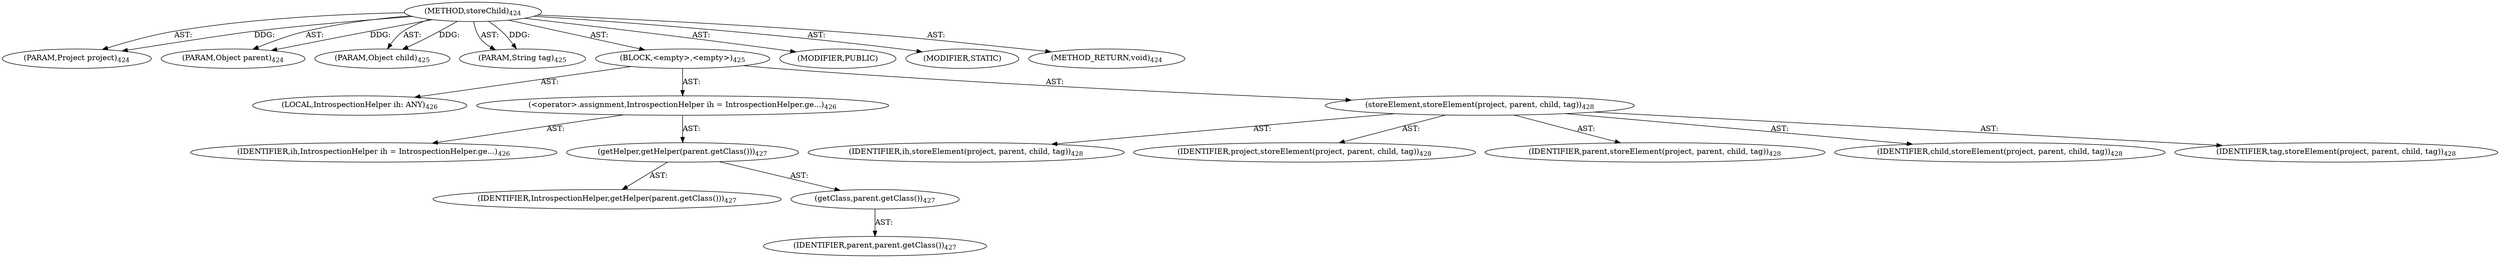 digraph "storeChild" {  
"111669149706" [label = <(METHOD,storeChild)<SUB>424</SUB>> ]
"115964117011" [label = <(PARAM,Project project)<SUB>424</SUB>> ]
"115964117012" [label = <(PARAM,Object parent)<SUB>424</SUB>> ]
"115964117013" [label = <(PARAM,Object child)<SUB>425</SUB>> ]
"115964117014" [label = <(PARAM,String tag)<SUB>425</SUB>> ]
"25769803821" [label = <(BLOCK,&lt;empty&gt;,&lt;empty&gt;)<SUB>425</SUB>> ]
"94489280531" [label = <(LOCAL,IntrospectionHelper ih: ANY)<SUB>426</SUB>> ]
"30064771208" [label = <(&lt;operator&gt;.assignment,IntrospectionHelper ih = IntrospectionHelper.ge...)<SUB>426</SUB>> ]
"68719476863" [label = <(IDENTIFIER,ih,IntrospectionHelper ih = IntrospectionHelper.ge...)<SUB>426</SUB>> ]
"30064771209" [label = <(getHelper,getHelper(parent.getClass()))<SUB>427</SUB>> ]
"68719476864" [label = <(IDENTIFIER,IntrospectionHelper,getHelper(parent.getClass()))<SUB>427</SUB>> ]
"30064771210" [label = <(getClass,parent.getClass())<SUB>427</SUB>> ]
"68719476865" [label = <(IDENTIFIER,parent,parent.getClass())<SUB>427</SUB>> ]
"30064771211" [label = <(storeElement,storeElement(project, parent, child, tag))<SUB>428</SUB>> ]
"68719476866" [label = <(IDENTIFIER,ih,storeElement(project, parent, child, tag))<SUB>428</SUB>> ]
"68719476867" [label = <(IDENTIFIER,project,storeElement(project, parent, child, tag))<SUB>428</SUB>> ]
"68719476868" [label = <(IDENTIFIER,parent,storeElement(project, parent, child, tag))<SUB>428</SUB>> ]
"68719476869" [label = <(IDENTIFIER,child,storeElement(project, parent, child, tag))<SUB>428</SUB>> ]
"68719476870" [label = <(IDENTIFIER,tag,storeElement(project, parent, child, tag))<SUB>428</SUB>> ]
"133143986207" [label = <(MODIFIER,PUBLIC)> ]
"133143986208" [label = <(MODIFIER,STATIC)> ]
"128849018890" [label = <(METHOD_RETURN,void)<SUB>424</SUB>> ]
  "111669149706" -> "115964117011"  [ label = "AST: "] 
  "111669149706" -> "115964117012"  [ label = "AST: "] 
  "111669149706" -> "115964117013"  [ label = "AST: "] 
  "111669149706" -> "115964117014"  [ label = "AST: "] 
  "111669149706" -> "25769803821"  [ label = "AST: "] 
  "111669149706" -> "133143986207"  [ label = "AST: "] 
  "111669149706" -> "133143986208"  [ label = "AST: "] 
  "111669149706" -> "128849018890"  [ label = "AST: "] 
  "25769803821" -> "94489280531"  [ label = "AST: "] 
  "25769803821" -> "30064771208"  [ label = "AST: "] 
  "25769803821" -> "30064771211"  [ label = "AST: "] 
  "30064771208" -> "68719476863"  [ label = "AST: "] 
  "30064771208" -> "30064771209"  [ label = "AST: "] 
  "30064771209" -> "68719476864"  [ label = "AST: "] 
  "30064771209" -> "30064771210"  [ label = "AST: "] 
  "30064771210" -> "68719476865"  [ label = "AST: "] 
  "30064771211" -> "68719476866"  [ label = "AST: "] 
  "30064771211" -> "68719476867"  [ label = "AST: "] 
  "30064771211" -> "68719476868"  [ label = "AST: "] 
  "30064771211" -> "68719476869"  [ label = "AST: "] 
  "30064771211" -> "68719476870"  [ label = "AST: "] 
  "111669149706" -> "115964117011"  [ label = "DDG: "] 
  "111669149706" -> "115964117012"  [ label = "DDG: "] 
  "111669149706" -> "115964117013"  [ label = "DDG: "] 
  "111669149706" -> "115964117014"  [ label = "DDG: "] 
}
